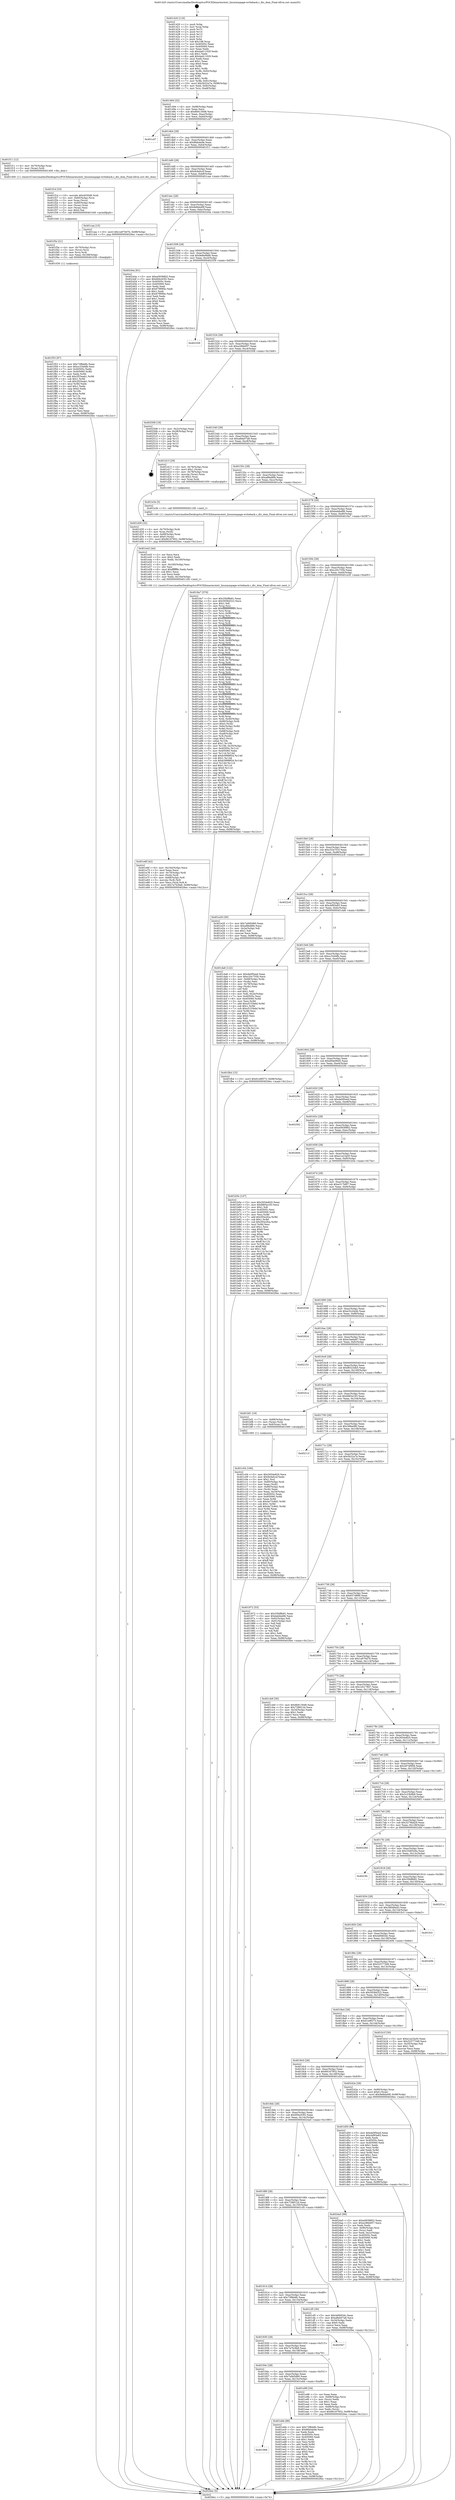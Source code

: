 digraph "0x401420" {
  label = "0x401420 (/mnt/c/Users/mathe/Desktop/tcc/POCII/binaries/extr_linuxmmpage-writeback.c_dtc_dom_Final-ollvm.out::main(0))"
  labelloc = "t"
  node[shape=record]

  Entry [label="",width=0.3,height=0.3,shape=circle,fillcolor=black,style=filled]
  "0x401494" [label="{
     0x401494 [32]\l
     | [instrs]\l
     &nbsp;&nbsp;0x401494 \<+6\>: mov -0x98(%rbp),%eax\l
     &nbsp;&nbsp;0x40149a \<+2\>: mov %eax,%ecx\l
     &nbsp;&nbsp;0x40149c \<+6\>: sub $0x8b6130d6,%ecx\l
     &nbsp;&nbsp;0x4014a2 \<+6\>: mov %eax,-0xac(%rbp)\l
     &nbsp;&nbsp;0x4014a8 \<+6\>: mov %ecx,-0xb0(%rbp)\l
     &nbsp;&nbsp;0x4014ae \<+6\>: je 0000000000401cd7 \<main+0x8b7\>\l
  }"]
  "0x401cd7" [label="{
     0x401cd7\l
  }", style=dashed]
  "0x4014b4" [label="{
     0x4014b4 [28]\l
     | [instrs]\l
     &nbsp;&nbsp;0x4014b4 \<+5\>: jmp 00000000004014b9 \<main+0x99\>\l
     &nbsp;&nbsp;0x4014b9 \<+6\>: mov -0xac(%rbp),%eax\l
     &nbsp;&nbsp;0x4014bf \<+5\>: sub $0x8fab4ede,%eax\l
     &nbsp;&nbsp;0x4014c4 \<+6\>: mov %eax,-0xb4(%rbp)\l
     &nbsp;&nbsp;0x4014ca \<+6\>: je 0000000000401f11 \<main+0xaf1\>\l
  }"]
  Exit [label="",width=0.3,height=0.3,shape=circle,fillcolor=black,style=filled,peripheries=2]
  "0x401f11" [label="{
     0x401f11 [12]\l
     | [instrs]\l
     &nbsp;&nbsp;0x401f11 \<+4\>: mov -0x70(%rbp),%rax\l
     &nbsp;&nbsp;0x401f15 \<+3\>: mov (%rax),%rdi\l
     &nbsp;&nbsp;0x401f18 \<+5\>: call 0000000000401400 \<dtc_dom\>\l
     | [calls]\l
     &nbsp;&nbsp;0x401400 \{1\} (/mnt/c/Users/mathe/Desktop/tcc/POCII/binaries/extr_linuxmmpage-writeback.c_dtc_dom_Final-ollvm.out::dtc_dom)\l
  }"]
  "0x4014d0" [label="{
     0x4014d0 [28]\l
     | [instrs]\l
     &nbsp;&nbsp;0x4014d0 \<+5\>: jmp 00000000004014d5 \<main+0xb5\>\l
     &nbsp;&nbsp;0x4014d5 \<+6\>: mov -0xac(%rbp),%eax\l
     &nbsp;&nbsp;0x4014db \<+5\>: sub $0x9cfa0ccf,%eax\l
     &nbsp;&nbsp;0x4014e0 \<+6\>: mov %eax,-0xb8(%rbp)\l
     &nbsp;&nbsp;0x4014e6 \<+6\>: je 0000000000401caa \<main+0x88a\>\l
  }"]
  "0x401f53" [label="{
     0x401f53 [97]\l
     | [instrs]\l
     &nbsp;&nbsp;0x401f53 \<+5\>: mov $0x73f8ddfc,%eax\l
     &nbsp;&nbsp;0x401f58 \<+5\>: mov $0xcc33d4fb,%esi\l
     &nbsp;&nbsp;0x401f5d \<+7\>: mov 0x40505c,%edx\l
     &nbsp;&nbsp;0x401f64 \<+8\>: mov 0x405060,%r8d\l
     &nbsp;&nbsp;0x401f6c \<+3\>: mov %edx,%r9d\l
     &nbsp;&nbsp;0x401f6f \<+7\>: add $0x2f25eab1,%r9d\l
     &nbsp;&nbsp;0x401f76 \<+4\>: sub $0x1,%r9d\l
     &nbsp;&nbsp;0x401f7a \<+7\>: sub $0x2f25eab1,%r9d\l
     &nbsp;&nbsp;0x401f81 \<+4\>: imul %r9d,%edx\l
     &nbsp;&nbsp;0x401f85 \<+3\>: and $0x1,%edx\l
     &nbsp;&nbsp;0x401f88 \<+3\>: cmp $0x0,%edx\l
     &nbsp;&nbsp;0x401f8b \<+4\>: sete %r10b\l
     &nbsp;&nbsp;0x401f8f \<+4\>: cmp $0xa,%r8d\l
     &nbsp;&nbsp;0x401f93 \<+4\>: setl %r11b\l
     &nbsp;&nbsp;0x401f97 \<+3\>: mov %r10b,%bl\l
     &nbsp;&nbsp;0x401f9a \<+3\>: and %r11b,%bl\l
     &nbsp;&nbsp;0x401f9d \<+3\>: xor %r11b,%r10b\l
     &nbsp;&nbsp;0x401fa0 \<+3\>: or %r10b,%bl\l
     &nbsp;&nbsp;0x401fa3 \<+3\>: test $0x1,%bl\l
     &nbsp;&nbsp;0x401fa6 \<+3\>: cmovne %esi,%eax\l
     &nbsp;&nbsp;0x401fa9 \<+6\>: mov %eax,-0x98(%rbp)\l
     &nbsp;&nbsp;0x401faf \<+5\>: jmp 00000000004026ec \<main+0x12cc\>\l
  }"]
  "0x401caa" [label="{
     0x401caa [15]\l
     | [instrs]\l
     &nbsp;&nbsp;0x401caa \<+10\>: movl $0x1a970d7b,-0x98(%rbp)\l
     &nbsp;&nbsp;0x401cb4 \<+5\>: jmp 00000000004026ec \<main+0x12cc\>\l
  }"]
  "0x4014ec" [label="{
     0x4014ec [28]\l
     | [instrs]\l
     &nbsp;&nbsp;0x4014ec \<+5\>: jmp 00000000004014f1 \<main+0xd1\>\l
     &nbsp;&nbsp;0x4014f1 \<+6\>: mov -0xac(%rbp),%eax\l
     &nbsp;&nbsp;0x4014f7 \<+5\>: sub $0x9e8da49f,%eax\l
     &nbsp;&nbsp;0x4014fc \<+6\>: mov %eax,-0xbc(%rbp)\l
     &nbsp;&nbsp;0x401502 \<+6\>: je 000000000040244a \<main+0x102a\>\l
  }"]
  "0x401f3e" [label="{
     0x401f3e [21]\l
     | [instrs]\l
     &nbsp;&nbsp;0x401f3e \<+4\>: mov -0x70(%rbp),%rcx\l
     &nbsp;&nbsp;0x401f42 \<+3\>: mov (%rcx),%rcx\l
     &nbsp;&nbsp;0x401f45 \<+3\>: mov %rcx,%rdi\l
     &nbsp;&nbsp;0x401f48 \<+6\>: mov %eax,-0x168(%rbp)\l
     &nbsp;&nbsp;0x401f4e \<+5\>: call 0000000000401030 \<free@plt\>\l
     | [calls]\l
     &nbsp;&nbsp;0x401030 \{1\} (unknown)\l
  }"]
  "0x40244a" [label="{
     0x40244a [91]\l
     | [instrs]\l
     &nbsp;&nbsp;0x40244a \<+5\>: mov $0xe0938802,%eax\l
     &nbsp;&nbsp;0x40244f \<+5\>: mov $0x694c63f2,%ecx\l
     &nbsp;&nbsp;0x402454 \<+7\>: mov 0x40505c,%edx\l
     &nbsp;&nbsp;0x40245b \<+7\>: mov 0x405060,%esi\l
     &nbsp;&nbsp;0x402462 \<+2\>: mov %edx,%edi\l
     &nbsp;&nbsp;0x402464 \<+6\>: add $0x67f99f4c,%edi\l
     &nbsp;&nbsp;0x40246a \<+3\>: sub $0x1,%edi\l
     &nbsp;&nbsp;0x40246d \<+6\>: sub $0x67f99f4c,%edi\l
     &nbsp;&nbsp;0x402473 \<+3\>: imul %edi,%edx\l
     &nbsp;&nbsp;0x402476 \<+3\>: and $0x1,%edx\l
     &nbsp;&nbsp;0x402479 \<+3\>: cmp $0x0,%edx\l
     &nbsp;&nbsp;0x40247c \<+4\>: sete %r8b\l
     &nbsp;&nbsp;0x402480 \<+3\>: cmp $0xa,%esi\l
     &nbsp;&nbsp;0x402483 \<+4\>: setl %r9b\l
     &nbsp;&nbsp;0x402487 \<+3\>: mov %r8b,%r10b\l
     &nbsp;&nbsp;0x40248a \<+3\>: and %r9b,%r10b\l
     &nbsp;&nbsp;0x40248d \<+3\>: xor %r9b,%r8b\l
     &nbsp;&nbsp;0x402490 \<+3\>: or %r8b,%r10b\l
     &nbsp;&nbsp;0x402493 \<+4\>: test $0x1,%r10b\l
     &nbsp;&nbsp;0x402497 \<+3\>: cmovne %ecx,%eax\l
     &nbsp;&nbsp;0x40249a \<+6\>: mov %eax,-0x98(%rbp)\l
     &nbsp;&nbsp;0x4024a0 \<+5\>: jmp 00000000004026ec \<main+0x12cc\>\l
  }"]
  "0x401508" [label="{
     0x401508 [28]\l
     | [instrs]\l
     &nbsp;&nbsp;0x401508 \<+5\>: jmp 000000000040150d \<main+0xed\>\l
     &nbsp;&nbsp;0x40150d \<+6\>: mov -0xac(%rbp),%eax\l
     &nbsp;&nbsp;0x401513 \<+5\>: sub $0x9e8e9b66,%eax\l
     &nbsp;&nbsp;0x401518 \<+6\>: mov %eax,-0xc0(%rbp)\l
     &nbsp;&nbsp;0x40151e \<+6\>: je 0000000000402359 \<main+0xf39\>\l
  }"]
  "0x401f1d" [label="{
     0x401f1d [33]\l
     | [instrs]\l
     &nbsp;&nbsp;0x401f1d \<+10\>: movabs $0x4030d6,%rdi\l
     &nbsp;&nbsp;0x401f27 \<+4\>: mov -0x60(%rbp),%rcx\l
     &nbsp;&nbsp;0x401f2b \<+3\>: mov %rax,(%rcx)\l
     &nbsp;&nbsp;0x401f2e \<+4\>: mov -0x60(%rbp),%rax\l
     &nbsp;&nbsp;0x401f32 \<+3\>: mov (%rax),%rax\l
     &nbsp;&nbsp;0x401f35 \<+2\>: mov (%rax),%esi\l
     &nbsp;&nbsp;0x401f37 \<+2\>: mov $0x0,%al\l
     &nbsp;&nbsp;0x401f39 \<+5\>: call 0000000000401040 \<printf@plt\>\l
     | [calls]\l
     &nbsp;&nbsp;0x401040 \{1\} (unknown)\l
  }"]
  "0x402359" [label="{
     0x402359\l
  }", style=dashed]
  "0x401524" [label="{
     0x401524 [28]\l
     | [instrs]\l
     &nbsp;&nbsp;0x401524 \<+5\>: jmp 0000000000401529 \<main+0x109\>\l
     &nbsp;&nbsp;0x401529 \<+6\>: mov -0xac(%rbp),%eax\l
     &nbsp;&nbsp;0x40152f \<+5\>: sub $0xa28bb957,%eax\l
     &nbsp;&nbsp;0x401534 \<+6\>: mov %eax,-0xc4(%rbp)\l
     &nbsp;&nbsp;0x40153a \<+6\>: je 0000000000402508 \<main+0x10e8\>\l
  }"]
  "0x401968" [label="{
     0x401968\l
  }", style=dashed]
  "0x402508" [label="{
     0x402508 [18]\l
     | [instrs]\l
     &nbsp;&nbsp;0x402508 \<+3\>: mov -0x2c(%rbp),%eax\l
     &nbsp;&nbsp;0x40250b \<+4\>: lea -0x28(%rbp),%rsp\l
     &nbsp;&nbsp;0x40250f \<+1\>: pop %rbx\l
     &nbsp;&nbsp;0x402510 \<+2\>: pop %r12\l
     &nbsp;&nbsp;0x402512 \<+2\>: pop %r13\l
     &nbsp;&nbsp;0x402514 \<+2\>: pop %r14\l
     &nbsp;&nbsp;0x402516 \<+2\>: pop %r15\l
     &nbsp;&nbsp;0x402518 \<+1\>: pop %rbp\l
     &nbsp;&nbsp;0x402519 \<+1\>: ret\l
  }"]
  "0x401540" [label="{
     0x401540 [28]\l
     | [instrs]\l
     &nbsp;&nbsp;0x401540 \<+5\>: jmp 0000000000401545 \<main+0x125\>\l
     &nbsp;&nbsp;0x401545 \<+6\>: mov -0xac(%rbp),%eax\l
     &nbsp;&nbsp;0x40154b \<+5\>: sub $0xa8eb07a8,%eax\l
     &nbsp;&nbsp;0x401550 \<+6\>: mov %eax,-0xc8(%rbp)\l
     &nbsp;&nbsp;0x401556 \<+6\>: je 0000000000401d13 \<main+0x8f3\>\l
  }"]
  "0x401ebb" [label="{
     0x401ebb [86]\l
     | [instrs]\l
     &nbsp;&nbsp;0x401ebb \<+5\>: mov $0x73f8ddfc,%eax\l
     &nbsp;&nbsp;0x401ec0 \<+5\>: mov $0x8fab4ede,%ecx\l
     &nbsp;&nbsp;0x401ec5 \<+2\>: xor %edx,%edx\l
     &nbsp;&nbsp;0x401ec7 \<+7\>: mov 0x40505c,%esi\l
     &nbsp;&nbsp;0x401ece \<+7\>: mov 0x405060,%edi\l
     &nbsp;&nbsp;0x401ed5 \<+3\>: sub $0x1,%edx\l
     &nbsp;&nbsp;0x401ed8 \<+3\>: mov %esi,%r8d\l
     &nbsp;&nbsp;0x401edb \<+3\>: add %edx,%r8d\l
     &nbsp;&nbsp;0x401ede \<+4\>: imul %r8d,%esi\l
     &nbsp;&nbsp;0x401ee2 \<+3\>: and $0x1,%esi\l
     &nbsp;&nbsp;0x401ee5 \<+3\>: cmp $0x0,%esi\l
     &nbsp;&nbsp;0x401ee8 \<+4\>: sete %r9b\l
     &nbsp;&nbsp;0x401eec \<+3\>: cmp $0xa,%edi\l
     &nbsp;&nbsp;0x401eef \<+4\>: setl %r10b\l
     &nbsp;&nbsp;0x401ef3 \<+3\>: mov %r9b,%r11b\l
     &nbsp;&nbsp;0x401ef6 \<+3\>: and %r10b,%r11b\l
     &nbsp;&nbsp;0x401ef9 \<+3\>: xor %r10b,%r9b\l
     &nbsp;&nbsp;0x401efc \<+3\>: or %r9b,%r11b\l
     &nbsp;&nbsp;0x401eff \<+4\>: test $0x1,%r11b\l
     &nbsp;&nbsp;0x401f03 \<+3\>: cmovne %ecx,%eax\l
     &nbsp;&nbsp;0x401f06 \<+6\>: mov %eax,-0x98(%rbp)\l
     &nbsp;&nbsp;0x401f0c \<+5\>: jmp 00000000004026ec \<main+0x12cc\>\l
  }"]
  "0x401d13" [label="{
     0x401d13 [29]\l
     | [instrs]\l
     &nbsp;&nbsp;0x401d13 \<+4\>: mov -0x78(%rbp),%rax\l
     &nbsp;&nbsp;0x401d17 \<+6\>: movl $0x1,(%rax)\l
     &nbsp;&nbsp;0x401d1d \<+4\>: mov -0x78(%rbp),%rax\l
     &nbsp;&nbsp;0x401d21 \<+3\>: movslq (%rax),%rax\l
     &nbsp;&nbsp;0x401d24 \<+4\>: shl $0x2,%rax\l
     &nbsp;&nbsp;0x401d28 \<+3\>: mov %rax,%rdi\l
     &nbsp;&nbsp;0x401d2b \<+5\>: call 0000000000401050 \<malloc@plt\>\l
     | [calls]\l
     &nbsp;&nbsp;0x401050 \{1\} (unknown)\l
  }"]
  "0x40155c" [label="{
     0x40155c [28]\l
     | [instrs]\l
     &nbsp;&nbsp;0x40155c \<+5\>: jmp 0000000000401561 \<main+0x141\>\l
     &nbsp;&nbsp;0x401561 \<+6\>: mov -0xac(%rbp),%eax\l
     &nbsp;&nbsp;0x401567 \<+5\>: sub $0xa8fed6fe,%eax\l
     &nbsp;&nbsp;0x40156c \<+6\>: mov %eax,-0xcc(%rbp)\l
     &nbsp;&nbsp;0x401572 \<+6\>: je 0000000000401e3e \<main+0xa1e\>\l
  }"]
  "0x40194c" [label="{
     0x40194c [28]\l
     | [instrs]\l
     &nbsp;&nbsp;0x40194c \<+5\>: jmp 0000000000401951 \<main+0x531\>\l
     &nbsp;&nbsp;0x401951 \<+6\>: mov -0xac(%rbp),%eax\l
     &nbsp;&nbsp;0x401957 \<+5\>: sub $0x7a9d5d60,%eax\l
     &nbsp;&nbsp;0x40195c \<+6\>: mov %eax,-0x15c(%rbp)\l
     &nbsp;&nbsp;0x401962 \<+6\>: je 0000000000401ebb \<main+0xa9b\>\l
  }"]
  "0x401e3e" [label="{
     0x401e3e [5]\l
     | [instrs]\l
     &nbsp;&nbsp;0x401e3e \<+5\>: call 0000000000401160 \<next_i\>\l
     | [calls]\l
     &nbsp;&nbsp;0x401160 \{1\} (/mnt/c/Users/mathe/Desktop/tcc/POCII/binaries/extr_linuxmmpage-writeback.c_dtc_dom_Final-ollvm.out::next_i)\l
  }"]
  "0x401578" [label="{
     0x401578 [28]\l
     | [instrs]\l
     &nbsp;&nbsp;0x401578 \<+5\>: jmp 000000000040157d \<main+0x15d\>\l
     &nbsp;&nbsp;0x40157d \<+6\>: mov -0xac(%rbp),%eax\l
     &nbsp;&nbsp;0x401583 \<+5\>: sub $0xbebfa486,%eax\l
     &nbsp;&nbsp;0x401588 \<+6\>: mov %eax,-0xd0(%rbp)\l
     &nbsp;&nbsp;0x40158e \<+6\>: je 00000000004019a7 \<main+0x587\>\l
  }"]
  "0x401e99" [label="{
     0x401e99 [34]\l
     | [instrs]\l
     &nbsp;&nbsp;0x401e99 \<+2\>: xor %eax,%eax\l
     &nbsp;&nbsp;0x401e9b \<+4\>: mov -0x68(%rbp),%rcx\l
     &nbsp;&nbsp;0x401e9f \<+2\>: mov (%rcx),%edx\l
     &nbsp;&nbsp;0x401ea1 \<+3\>: sub $0x1,%eax\l
     &nbsp;&nbsp;0x401ea4 \<+2\>: sub %eax,%edx\l
     &nbsp;&nbsp;0x401ea6 \<+4\>: mov -0x68(%rbp),%rcx\l
     &nbsp;&nbsp;0x401eaa \<+2\>: mov %edx,(%rcx)\l
     &nbsp;&nbsp;0x401eac \<+10\>: movl $0x66167952,-0x98(%rbp)\l
     &nbsp;&nbsp;0x401eb6 \<+5\>: jmp 00000000004026ec \<main+0x12cc\>\l
  }"]
  "0x4019a7" [label="{
     0x4019a7 [376]\l
     | [instrs]\l
     &nbsp;&nbsp;0x4019a7 \<+5\>: mov $0x35bf8b81,%eax\l
     &nbsp;&nbsp;0x4019ac \<+5\>: mov $0x5936d322,%ecx\l
     &nbsp;&nbsp;0x4019b1 \<+2\>: mov $0x1,%dl\l
     &nbsp;&nbsp;0x4019b3 \<+3\>: mov %rsp,%rsi\l
     &nbsp;&nbsp;0x4019b6 \<+4\>: add $0xfffffffffffffff0,%rsi\l
     &nbsp;&nbsp;0x4019ba \<+3\>: mov %rsi,%rsp\l
     &nbsp;&nbsp;0x4019bd \<+7\>: mov %rsi,-0x90(%rbp)\l
     &nbsp;&nbsp;0x4019c4 \<+3\>: mov %rsp,%rsi\l
     &nbsp;&nbsp;0x4019c7 \<+4\>: add $0xfffffffffffffff0,%rsi\l
     &nbsp;&nbsp;0x4019cb \<+3\>: mov %rsi,%rsp\l
     &nbsp;&nbsp;0x4019ce \<+3\>: mov %rsp,%rdi\l
     &nbsp;&nbsp;0x4019d1 \<+4\>: add $0xfffffffffffffff0,%rdi\l
     &nbsp;&nbsp;0x4019d5 \<+3\>: mov %rdi,%rsp\l
     &nbsp;&nbsp;0x4019d8 \<+7\>: mov %rdi,-0x88(%rbp)\l
     &nbsp;&nbsp;0x4019df \<+3\>: mov %rsp,%rdi\l
     &nbsp;&nbsp;0x4019e2 \<+4\>: add $0xfffffffffffffff0,%rdi\l
     &nbsp;&nbsp;0x4019e6 \<+3\>: mov %rdi,%rsp\l
     &nbsp;&nbsp;0x4019e9 \<+4\>: mov %rdi,-0x80(%rbp)\l
     &nbsp;&nbsp;0x4019ed \<+3\>: mov %rsp,%rdi\l
     &nbsp;&nbsp;0x4019f0 \<+4\>: add $0xfffffffffffffff0,%rdi\l
     &nbsp;&nbsp;0x4019f4 \<+3\>: mov %rdi,%rsp\l
     &nbsp;&nbsp;0x4019f7 \<+4\>: mov %rdi,-0x78(%rbp)\l
     &nbsp;&nbsp;0x4019fb \<+3\>: mov %rsp,%rdi\l
     &nbsp;&nbsp;0x4019fe \<+4\>: add $0xfffffffffffffff0,%rdi\l
     &nbsp;&nbsp;0x401a02 \<+3\>: mov %rdi,%rsp\l
     &nbsp;&nbsp;0x401a05 \<+4\>: mov %rdi,-0x70(%rbp)\l
     &nbsp;&nbsp;0x401a09 \<+3\>: mov %rsp,%rdi\l
     &nbsp;&nbsp;0x401a0c \<+4\>: add $0xfffffffffffffff0,%rdi\l
     &nbsp;&nbsp;0x401a10 \<+3\>: mov %rdi,%rsp\l
     &nbsp;&nbsp;0x401a13 \<+4\>: mov %rdi,-0x68(%rbp)\l
     &nbsp;&nbsp;0x401a17 \<+3\>: mov %rsp,%rdi\l
     &nbsp;&nbsp;0x401a1a \<+4\>: add $0xfffffffffffffff0,%rdi\l
     &nbsp;&nbsp;0x401a1e \<+3\>: mov %rdi,%rsp\l
     &nbsp;&nbsp;0x401a21 \<+4\>: mov %rdi,-0x60(%rbp)\l
     &nbsp;&nbsp;0x401a25 \<+3\>: mov %rsp,%rdi\l
     &nbsp;&nbsp;0x401a28 \<+4\>: add $0xfffffffffffffff0,%rdi\l
     &nbsp;&nbsp;0x401a2c \<+3\>: mov %rdi,%rsp\l
     &nbsp;&nbsp;0x401a2f \<+4\>: mov %rdi,-0x58(%rbp)\l
     &nbsp;&nbsp;0x401a33 \<+3\>: mov %rsp,%rdi\l
     &nbsp;&nbsp;0x401a36 \<+4\>: add $0xfffffffffffffff0,%rdi\l
     &nbsp;&nbsp;0x401a3a \<+3\>: mov %rdi,%rsp\l
     &nbsp;&nbsp;0x401a3d \<+4\>: mov %rdi,-0x50(%rbp)\l
     &nbsp;&nbsp;0x401a41 \<+3\>: mov %rsp,%rdi\l
     &nbsp;&nbsp;0x401a44 \<+4\>: add $0xfffffffffffffff0,%rdi\l
     &nbsp;&nbsp;0x401a48 \<+3\>: mov %rdi,%rsp\l
     &nbsp;&nbsp;0x401a4b \<+4\>: mov %rdi,-0x48(%rbp)\l
     &nbsp;&nbsp;0x401a4f \<+3\>: mov %rsp,%rdi\l
     &nbsp;&nbsp;0x401a52 \<+4\>: add $0xfffffffffffffff0,%rdi\l
     &nbsp;&nbsp;0x401a56 \<+3\>: mov %rdi,%rsp\l
     &nbsp;&nbsp;0x401a59 \<+4\>: mov %rdi,-0x40(%rbp)\l
     &nbsp;&nbsp;0x401a5d \<+7\>: mov -0x90(%rbp),%rdi\l
     &nbsp;&nbsp;0x401a64 \<+6\>: movl $0x0,(%rdi)\l
     &nbsp;&nbsp;0x401a6a \<+7\>: mov -0x9c(%rbp),%r8d\l
     &nbsp;&nbsp;0x401a71 \<+3\>: mov %r8d,(%rsi)\l
     &nbsp;&nbsp;0x401a74 \<+7\>: mov -0x88(%rbp),%rdi\l
     &nbsp;&nbsp;0x401a7b \<+7\>: mov -0xa8(%rbp),%r9\l
     &nbsp;&nbsp;0x401a82 \<+3\>: mov %r9,(%rdi)\l
     &nbsp;&nbsp;0x401a85 \<+3\>: cmpl $0x2,(%rsi)\l
     &nbsp;&nbsp;0x401a88 \<+4\>: setne %r10b\l
     &nbsp;&nbsp;0x401a8c \<+4\>: and $0x1,%r10b\l
     &nbsp;&nbsp;0x401a90 \<+4\>: mov %r10b,-0x35(%rbp)\l
     &nbsp;&nbsp;0x401a94 \<+8\>: mov 0x40505c,%r11d\l
     &nbsp;&nbsp;0x401a9c \<+7\>: mov 0x405060,%ebx\l
     &nbsp;&nbsp;0x401aa3 \<+3\>: mov %r11d,%r14d\l
     &nbsp;&nbsp;0x401aa6 \<+7\>: add $0xb3998854,%r14d\l
     &nbsp;&nbsp;0x401aad \<+4\>: sub $0x1,%r14d\l
     &nbsp;&nbsp;0x401ab1 \<+7\>: sub $0xb3998854,%r14d\l
     &nbsp;&nbsp;0x401ab8 \<+4\>: imul %r14d,%r11d\l
     &nbsp;&nbsp;0x401abc \<+4\>: and $0x1,%r11d\l
     &nbsp;&nbsp;0x401ac0 \<+4\>: cmp $0x0,%r11d\l
     &nbsp;&nbsp;0x401ac4 \<+4\>: sete %r10b\l
     &nbsp;&nbsp;0x401ac8 \<+3\>: cmp $0xa,%ebx\l
     &nbsp;&nbsp;0x401acb \<+4\>: setl %r15b\l
     &nbsp;&nbsp;0x401acf \<+3\>: mov %r10b,%r12b\l
     &nbsp;&nbsp;0x401ad2 \<+4\>: xor $0xff,%r12b\l
     &nbsp;&nbsp;0x401ad6 \<+3\>: mov %r15b,%r13b\l
     &nbsp;&nbsp;0x401ad9 \<+4\>: xor $0xff,%r13b\l
     &nbsp;&nbsp;0x401add \<+3\>: xor $0x1,%dl\l
     &nbsp;&nbsp;0x401ae0 \<+3\>: mov %r12b,%sil\l
     &nbsp;&nbsp;0x401ae3 \<+4\>: and $0xff,%sil\l
     &nbsp;&nbsp;0x401ae7 \<+3\>: and %dl,%r10b\l
     &nbsp;&nbsp;0x401aea \<+3\>: mov %r13b,%dil\l
     &nbsp;&nbsp;0x401aed \<+4\>: and $0xff,%dil\l
     &nbsp;&nbsp;0x401af1 \<+3\>: and %dl,%r15b\l
     &nbsp;&nbsp;0x401af4 \<+3\>: or %r10b,%sil\l
     &nbsp;&nbsp;0x401af7 \<+3\>: or %r15b,%dil\l
     &nbsp;&nbsp;0x401afa \<+3\>: xor %dil,%sil\l
     &nbsp;&nbsp;0x401afd \<+3\>: or %r13b,%r12b\l
     &nbsp;&nbsp;0x401b00 \<+4\>: xor $0xff,%r12b\l
     &nbsp;&nbsp;0x401b04 \<+3\>: or $0x1,%dl\l
     &nbsp;&nbsp;0x401b07 \<+3\>: and %dl,%r12b\l
     &nbsp;&nbsp;0x401b0a \<+3\>: or %r12b,%sil\l
     &nbsp;&nbsp;0x401b0d \<+4\>: test $0x1,%sil\l
     &nbsp;&nbsp;0x401b11 \<+3\>: cmovne %ecx,%eax\l
     &nbsp;&nbsp;0x401b14 \<+6\>: mov %eax,-0x98(%rbp)\l
     &nbsp;&nbsp;0x401b1a \<+5\>: jmp 00000000004026ec \<main+0x12cc\>\l
  }"]
  "0x401594" [label="{
     0x401594 [28]\l
     | [instrs]\l
     &nbsp;&nbsp;0x401594 \<+5\>: jmp 0000000000401599 \<main+0x179\>\l
     &nbsp;&nbsp;0x401599 \<+6\>: mov -0xac(%rbp),%eax\l
     &nbsp;&nbsp;0x40159f \<+5\>: sub $0xc20c755b,%eax\l
     &nbsp;&nbsp;0x4015a4 \<+6\>: mov %eax,-0xd4(%rbp)\l
     &nbsp;&nbsp;0x4015aa \<+6\>: je 0000000000401e20 \<main+0xa00\>\l
  }"]
  "0x401930" [label="{
     0x401930 [28]\l
     | [instrs]\l
     &nbsp;&nbsp;0x401930 \<+5\>: jmp 0000000000401935 \<main+0x515\>\l
     &nbsp;&nbsp;0x401935 \<+6\>: mov -0xac(%rbp),%eax\l
     &nbsp;&nbsp;0x40193b \<+5\>: sub $0x7a7b3fa9,%eax\l
     &nbsp;&nbsp;0x401940 \<+6\>: mov %eax,-0x158(%rbp)\l
     &nbsp;&nbsp;0x401946 \<+6\>: je 0000000000401e99 \<main+0xa79\>\l
  }"]
  "0x401e20" [label="{
     0x401e20 [30]\l
     | [instrs]\l
     &nbsp;&nbsp;0x401e20 \<+5\>: mov $0x7a9d5d60,%eax\l
     &nbsp;&nbsp;0x401e25 \<+5\>: mov $0xa8fed6fe,%ecx\l
     &nbsp;&nbsp;0x401e2a \<+3\>: mov -0x2e(%rbp),%dl\l
     &nbsp;&nbsp;0x401e2d \<+3\>: test $0x1,%dl\l
     &nbsp;&nbsp;0x401e30 \<+3\>: cmovne %ecx,%eax\l
     &nbsp;&nbsp;0x401e33 \<+6\>: mov %eax,-0x98(%rbp)\l
     &nbsp;&nbsp;0x401e39 \<+5\>: jmp 00000000004026ec \<main+0x12cc\>\l
  }"]
  "0x4015b0" [label="{
     0x4015b0 [28]\l
     | [instrs]\l
     &nbsp;&nbsp;0x4015b0 \<+5\>: jmp 00000000004015b5 \<main+0x195\>\l
     &nbsp;&nbsp;0x4015b5 \<+6\>: mov -0xac(%rbp),%eax\l
     &nbsp;&nbsp;0x4015bb \<+5\>: sub $0xc52a7f10,%eax\l
     &nbsp;&nbsp;0x4015c0 \<+6\>: mov %eax,-0xd8(%rbp)\l
     &nbsp;&nbsp;0x4015c6 \<+6\>: je 00000000004022c6 \<main+0xea6\>\l
  }"]
  "0x4025b7" [label="{
     0x4025b7\l
  }", style=dashed]
  "0x4022c6" [label="{
     0x4022c6\l
  }", style=dashed]
  "0x4015cc" [label="{
     0x4015cc [28]\l
     | [instrs]\l
     &nbsp;&nbsp;0x4015cc \<+5\>: jmp 00000000004015d1 \<main+0x1b1\>\l
     &nbsp;&nbsp;0x4015d1 \<+6\>: mov -0xac(%rbp),%eax\l
     &nbsp;&nbsp;0x4015d7 \<+5\>: sub $0xcbf93e83,%eax\l
     &nbsp;&nbsp;0x4015dc \<+6\>: mov %eax,-0xdc(%rbp)\l
     &nbsp;&nbsp;0x4015e2 \<+6\>: je 0000000000401da6 \<main+0x986\>\l
  }"]
  "0x401e6f" [label="{
     0x401e6f [42]\l
     | [instrs]\l
     &nbsp;&nbsp;0x401e6f \<+6\>: mov -0x164(%rbp),%ecx\l
     &nbsp;&nbsp;0x401e75 \<+3\>: imul %eax,%ecx\l
     &nbsp;&nbsp;0x401e78 \<+4\>: mov -0x70(%rbp),%rdi\l
     &nbsp;&nbsp;0x401e7c \<+3\>: mov (%rdi),%rdi\l
     &nbsp;&nbsp;0x401e7f \<+4\>: mov -0x68(%rbp),%r8\l
     &nbsp;&nbsp;0x401e83 \<+3\>: movslq (%r8),%r8\l
     &nbsp;&nbsp;0x401e86 \<+4\>: mov %ecx,(%rdi,%r8,4)\l
     &nbsp;&nbsp;0x401e8a \<+10\>: movl $0x7a7b3fa9,-0x98(%rbp)\l
     &nbsp;&nbsp;0x401e94 \<+5\>: jmp 00000000004026ec \<main+0x12cc\>\l
  }"]
  "0x401da6" [label="{
     0x401da6 [122]\l
     | [instrs]\l
     &nbsp;&nbsp;0x401da6 \<+5\>: mov $0xde0f5eed,%eax\l
     &nbsp;&nbsp;0x401dab \<+5\>: mov $0xc20c755b,%ecx\l
     &nbsp;&nbsp;0x401db0 \<+4\>: mov -0x68(%rbp),%rdx\l
     &nbsp;&nbsp;0x401db4 \<+2\>: mov (%rdx),%esi\l
     &nbsp;&nbsp;0x401db6 \<+4\>: mov -0x78(%rbp),%rdx\l
     &nbsp;&nbsp;0x401dba \<+2\>: cmp (%rdx),%esi\l
     &nbsp;&nbsp;0x401dbc \<+4\>: setl %dil\l
     &nbsp;&nbsp;0x401dc0 \<+4\>: and $0x1,%dil\l
     &nbsp;&nbsp;0x401dc4 \<+4\>: mov %dil,-0x2e(%rbp)\l
     &nbsp;&nbsp;0x401dc8 \<+7\>: mov 0x40505c,%esi\l
     &nbsp;&nbsp;0x401dcf \<+8\>: mov 0x405060,%r8d\l
     &nbsp;&nbsp;0x401dd7 \<+3\>: mov %esi,%r9d\l
     &nbsp;&nbsp;0x401dda \<+7\>: add $0xcf153b6d,%r9d\l
     &nbsp;&nbsp;0x401de1 \<+4\>: sub $0x1,%r9d\l
     &nbsp;&nbsp;0x401de5 \<+7\>: sub $0xcf153b6d,%r9d\l
     &nbsp;&nbsp;0x401dec \<+4\>: imul %r9d,%esi\l
     &nbsp;&nbsp;0x401df0 \<+3\>: and $0x1,%esi\l
     &nbsp;&nbsp;0x401df3 \<+3\>: cmp $0x0,%esi\l
     &nbsp;&nbsp;0x401df6 \<+4\>: sete %dil\l
     &nbsp;&nbsp;0x401dfa \<+4\>: cmp $0xa,%r8d\l
     &nbsp;&nbsp;0x401dfe \<+4\>: setl %r10b\l
     &nbsp;&nbsp;0x401e02 \<+3\>: mov %dil,%r11b\l
     &nbsp;&nbsp;0x401e05 \<+3\>: and %r10b,%r11b\l
     &nbsp;&nbsp;0x401e08 \<+3\>: xor %r10b,%dil\l
     &nbsp;&nbsp;0x401e0b \<+3\>: or %dil,%r11b\l
     &nbsp;&nbsp;0x401e0e \<+4\>: test $0x1,%r11b\l
     &nbsp;&nbsp;0x401e12 \<+3\>: cmovne %ecx,%eax\l
     &nbsp;&nbsp;0x401e15 \<+6\>: mov %eax,-0x98(%rbp)\l
     &nbsp;&nbsp;0x401e1b \<+5\>: jmp 00000000004026ec \<main+0x12cc\>\l
  }"]
  "0x4015e8" [label="{
     0x4015e8 [28]\l
     | [instrs]\l
     &nbsp;&nbsp;0x4015e8 \<+5\>: jmp 00000000004015ed \<main+0x1cd\>\l
     &nbsp;&nbsp;0x4015ed \<+6\>: mov -0xac(%rbp),%eax\l
     &nbsp;&nbsp;0x4015f3 \<+5\>: sub $0xcc33d4fb,%eax\l
     &nbsp;&nbsp;0x4015f8 \<+6\>: mov %eax,-0xe0(%rbp)\l
     &nbsp;&nbsp;0x4015fe \<+6\>: je 0000000000401fb4 \<main+0xb94\>\l
  }"]
  "0x401e43" [label="{
     0x401e43 [44]\l
     | [instrs]\l
     &nbsp;&nbsp;0x401e43 \<+2\>: xor %ecx,%ecx\l
     &nbsp;&nbsp;0x401e45 \<+5\>: mov $0x2,%edx\l
     &nbsp;&nbsp;0x401e4a \<+6\>: mov %edx,-0x160(%rbp)\l
     &nbsp;&nbsp;0x401e50 \<+1\>: cltd\l
     &nbsp;&nbsp;0x401e51 \<+6\>: mov -0x160(%rbp),%esi\l
     &nbsp;&nbsp;0x401e57 \<+2\>: idiv %esi\l
     &nbsp;&nbsp;0x401e59 \<+6\>: imul $0xfffffffe,%edx,%edx\l
     &nbsp;&nbsp;0x401e5f \<+3\>: sub $0x1,%ecx\l
     &nbsp;&nbsp;0x401e62 \<+2\>: sub %ecx,%edx\l
     &nbsp;&nbsp;0x401e64 \<+6\>: mov %edx,-0x164(%rbp)\l
     &nbsp;&nbsp;0x401e6a \<+5\>: call 0000000000401160 \<next_i\>\l
     | [calls]\l
     &nbsp;&nbsp;0x401160 \{1\} (/mnt/c/Users/mathe/Desktop/tcc/POCII/binaries/extr_linuxmmpage-writeback.c_dtc_dom_Final-ollvm.out::next_i)\l
  }"]
  "0x401fb4" [label="{
     0x401fb4 [15]\l
     | [instrs]\l
     &nbsp;&nbsp;0x401fb4 \<+10\>: movl $0x61e9f373,-0x98(%rbp)\l
     &nbsp;&nbsp;0x401fbe \<+5\>: jmp 00000000004026ec \<main+0x12cc\>\l
  }"]
  "0x401604" [label="{
     0x401604 [28]\l
     | [instrs]\l
     &nbsp;&nbsp;0x401604 \<+5\>: jmp 0000000000401609 \<main+0x1e9\>\l
     &nbsp;&nbsp;0x401609 \<+6\>: mov -0xac(%rbp),%eax\l
     &nbsp;&nbsp;0x40160f \<+5\>: sub $0xd94e06d5,%eax\l
     &nbsp;&nbsp;0x401614 \<+6\>: mov %eax,-0xe4(%rbp)\l
     &nbsp;&nbsp;0x40161a \<+6\>: je 000000000040229c \<main+0xe7c\>\l
  }"]
  "0x401d30" [label="{
     0x401d30 [32]\l
     | [instrs]\l
     &nbsp;&nbsp;0x401d30 \<+4\>: mov -0x70(%rbp),%rdi\l
     &nbsp;&nbsp;0x401d34 \<+3\>: mov %rax,(%rdi)\l
     &nbsp;&nbsp;0x401d37 \<+4\>: mov -0x68(%rbp),%rax\l
     &nbsp;&nbsp;0x401d3b \<+6\>: movl $0x0,(%rax)\l
     &nbsp;&nbsp;0x401d41 \<+10\>: movl $0x66167952,-0x98(%rbp)\l
     &nbsp;&nbsp;0x401d4b \<+5\>: jmp 00000000004026ec \<main+0x12cc\>\l
  }"]
  "0x40229c" [label="{
     0x40229c\l
  }", style=dashed]
  "0x401620" [label="{
     0x401620 [28]\l
     | [instrs]\l
     &nbsp;&nbsp;0x401620 \<+5\>: jmp 0000000000401625 \<main+0x205\>\l
     &nbsp;&nbsp;0x401625 \<+6\>: mov -0xac(%rbp),%eax\l
     &nbsp;&nbsp;0x40162b \<+5\>: sub $0xde0f5eed,%eax\l
     &nbsp;&nbsp;0x401630 \<+6\>: mov %eax,-0xe8(%rbp)\l
     &nbsp;&nbsp;0x401636 \<+6\>: je 0000000000402592 \<main+0x1172\>\l
  }"]
  "0x401914" [label="{
     0x401914 [28]\l
     | [instrs]\l
     &nbsp;&nbsp;0x401914 \<+5\>: jmp 0000000000401919 \<main+0x4f9\>\l
     &nbsp;&nbsp;0x401919 \<+6\>: mov -0xac(%rbp),%eax\l
     &nbsp;&nbsp;0x40191f \<+5\>: sub $0x73f8ddfc,%eax\l
     &nbsp;&nbsp;0x401924 \<+6\>: mov %eax,-0x154(%rbp)\l
     &nbsp;&nbsp;0x40192a \<+6\>: je 00000000004025b7 \<main+0x1197\>\l
  }"]
  "0x402592" [label="{
     0x402592\l
  }", style=dashed]
  "0x40163c" [label="{
     0x40163c [28]\l
     | [instrs]\l
     &nbsp;&nbsp;0x40163c \<+5\>: jmp 0000000000401641 \<main+0x221\>\l
     &nbsp;&nbsp;0x401641 \<+6\>: mov -0xac(%rbp),%eax\l
     &nbsp;&nbsp;0x401647 \<+5\>: sub $0xe0938802,%eax\l
     &nbsp;&nbsp;0x40164c \<+6\>: mov %eax,-0xec(%rbp)\l
     &nbsp;&nbsp;0x401652 \<+6\>: je 00000000004026d4 \<main+0x12b4\>\l
  }"]
  "0x401cf5" [label="{
     0x401cf5 [30]\l
     | [instrs]\l
     &nbsp;&nbsp;0x401cf5 \<+5\>: mov $0x4df483dc,%eax\l
     &nbsp;&nbsp;0x401cfa \<+5\>: mov $0xa8eb07a8,%ecx\l
     &nbsp;&nbsp;0x401cff \<+3\>: mov -0x34(%rbp),%edx\l
     &nbsp;&nbsp;0x401d02 \<+3\>: cmp $0x0,%edx\l
     &nbsp;&nbsp;0x401d05 \<+3\>: cmove %ecx,%eax\l
     &nbsp;&nbsp;0x401d08 \<+6\>: mov %eax,-0x98(%rbp)\l
     &nbsp;&nbsp;0x401d0e \<+5\>: jmp 00000000004026ec \<main+0x12cc\>\l
  }"]
  "0x4026d4" [label="{
     0x4026d4\l
  }", style=dashed]
  "0x401658" [label="{
     0x401658 [28]\l
     | [instrs]\l
     &nbsp;&nbsp;0x401658 \<+5\>: jmp 000000000040165d \<main+0x23d\>\l
     &nbsp;&nbsp;0x40165d \<+6\>: mov -0xac(%rbp),%eax\l
     &nbsp;&nbsp;0x401663 \<+5\>: sub $0xe1a23a50,%eax\l
     &nbsp;&nbsp;0x401668 \<+6\>: mov %eax,-0xf0(%rbp)\l
     &nbsp;&nbsp;0x40166e \<+6\>: je 0000000000401b5e \<main+0x73e\>\l
  }"]
  "0x4018f8" [label="{
     0x4018f8 [28]\l
     | [instrs]\l
     &nbsp;&nbsp;0x4018f8 \<+5\>: jmp 00000000004018fd \<main+0x4dd\>\l
     &nbsp;&nbsp;0x4018fd \<+6\>: mov -0xac(%rbp),%eax\l
     &nbsp;&nbsp;0x401903 \<+5\>: sub $0x72f6f12d,%eax\l
     &nbsp;&nbsp;0x401908 \<+6\>: mov %eax,-0x150(%rbp)\l
     &nbsp;&nbsp;0x40190e \<+6\>: je 0000000000401cf5 \<main+0x8d5\>\l
  }"]
  "0x401b5e" [label="{
     0x401b5e [147]\l
     | [instrs]\l
     &nbsp;&nbsp;0x401b5e \<+5\>: mov $0x2654e820,%eax\l
     &nbsp;&nbsp;0x401b63 \<+5\>: mov $0xfd65a193,%ecx\l
     &nbsp;&nbsp;0x401b68 \<+2\>: mov $0x1,%dl\l
     &nbsp;&nbsp;0x401b6a \<+7\>: mov 0x40505c,%esi\l
     &nbsp;&nbsp;0x401b71 \<+7\>: mov 0x405060,%edi\l
     &nbsp;&nbsp;0x401b78 \<+3\>: mov %esi,%r8d\l
     &nbsp;&nbsp;0x401b7b \<+7\>: add $0x5f3e2fca,%r8d\l
     &nbsp;&nbsp;0x401b82 \<+4\>: sub $0x1,%r8d\l
     &nbsp;&nbsp;0x401b86 \<+7\>: sub $0x5f3e2fca,%r8d\l
     &nbsp;&nbsp;0x401b8d \<+4\>: imul %r8d,%esi\l
     &nbsp;&nbsp;0x401b91 \<+3\>: and $0x1,%esi\l
     &nbsp;&nbsp;0x401b94 \<+3\>: cmp $0x0,%esi\l
     &nbsp;&nbsp;0x401b97 \<+4\>: sete %r9b\l
     &nbsp;&nbsp;0x401b9b \<+3\>: cmp $0xa,%edi\l
     &nbsp;&nbsp;0x401b9e \<+4\>: setl %r10b\l
     &nbsp;&nbsp;0x401ba2 \<+3\>: mov %r9b,%r11b\l
     &nbsp;&nbsp;0x401ba5 \<+4\>: xor $0xff,%r11b\l
     &nbsp;&nbsp;0x401ba9 \<+3\>: mov %r10b,%bl\l
     &nbsp;&nbsp;0x401bac \<+3\>: xor $0xff,%bl\l
     &nbsp;&nbsp;0x401baf \<+3\>: xor $0x1,%dl\l
     &nbsp;&nbsp;0x401bb2 \<+3\>: mov %r11b,%r14b\l
     &nbsp;&nbsp;0x401bb5 \<+4\>: and $0xff,%r14b\l
     &nbsp;&nbsp;0x401bb9 \<+3\>: and %dl,%r9b\l
     &nbsp;&nbsp;0x401bbc \<+3\>: mov %bl,%r15b\l
     &nbsp;&nbsp;0x401bbf \<+4\>: and $0xff,%r15b\l
     &nbsp;&nbsp;0x401bc3 \<+3\>: and %dl,%r10b\l
     &nbsp;&nbsp;0x401bc6 \<+3\>: or %r9b,%r14b\l
     &nbsp;&nbsp;0x401bc9 \<+3\>: or %r10b,%r15b\l
     &nbsp;&nbsp;0x401bcc \<+3\>: xor %r15b,%r14b\l
     &nbsp;&nbsp;0x401bcf \<+3\>: or %bl,%r11b\l
     &nbsp;&nbsp;0x401bd2 \<+4\>: xor $0xff,%r11b\l
     &nbsp;&nbsp;0x401bd6 \<+3\>: or $0x1,%dl\l
     &nbsp;&nbsp;0x401bd9 \<+3\>: and %dl,%r11b\l
     &nbsp;&nbsp;0x401bdc \<+3\>: or %r11b,%r14b\l
     &nbsp;&nbsp;0x401bdf \<+4\>: test $0x1,%r14b\l
     &nbsp;&nbsp;0x401be3 \<+3\>: cmovne %ecx,%eax\l
     &nbsp;&nbsp;0x401be6 \<+6\>: mov %eax,-0x98(%rbp)\l
     &nbsp;&nbsp;0x401bec \<+5\>: jmp 00000000004026ec \<main+0x12cc\>\l
  }"]
  "0x401674" [label="{
     0x401674 [28]\l
     | [instrs]\l
     &nbsp;&nbsp;0x401674 \<+5\>: jmp 0000000000401679 \<main+0x259\>\l
     &nbsp;&nbsp;0x401679 \<+6\>: mov -0xac(%rbp),%eax\l
     &nbsp;&nbsp;0x40167f \<+5\>: sub $0xe317bf07,%eax\l
     &nbsp;&nbsp;0x401684 \<+6\>: mov %eax,-0xf4(%rbp)\l
     &nbsp;&nbsp;0x40168a \<+6\>: je 0000000000402056 \<main+0xc36\>\l
  }"]
  "0x4024a5" [label="{
     0x4024a5 [99]\l
     | [instrs]\l
     &nbsp;&nbsp;0x4024a5 \<+5\>: mov $0xe0938802,%eax\l
     &nbsp;&nbsp;0x4024aa \<+5\>: mov $0xa28bb957,%ecx\l
     &nbsp;&nbsp;0x4024af \<+2\>: xor %edx,%edx\l
     &nbsp;&nbsp;0x4024b1 \<+7\>: mov -0x90(%rbp),%rsi\l
     &nbsp;&nbsp;0x4024b8 \<+2\>: mov (%rsi),%edi\l
     &nbsp;&nbsp;0x4024ba \<+3\>: mov %edi,-0x2c(%rbp)\l
     &nbsp;&nbsp;0x4024bd \<+7\>: mov 0x40505c,%edi\l
     &nbsp;&nbsp;0x4024c4 \<+8\>: mov 0x405060,%r8d\l
     &nbsp;&nbsp;0x4024cc \<+3\>: sub $0x1,%edx\l
     &nbsp;&nbsp;0x4024cf \<+3\>: mov %edi,%r9d\l
     &nbsp;&nbsp;0x4024d2 \<+3\>: add %edx,%r9d\l
     &nbsp;&nbsp;0x4024d5 \<+4\>: imul %r9d,%edi\l
     &nbsp;&nbsp;0x4024d9 \<+3\>: and $0x1,%edi\l
     &nbsp;&nbsp;0x4024dc \<+3\>: cmp $0x0,%edi\l
     &nbsp;&nbsp;0x4024df \<+4\>: sete %r10b\l
     &nbsp;&nbsp;0x4024e3 \<+4\>: cmp $0xa,%r8d\l
     &nbsp;&nbsp;0x4024e7 \<+4\>: setl %r11b\l
     &nbsp;&nbsp;0x4024eb \<+3\>: mov %r10b,%bl\l
     &nbsp;&nbsp;0x4024ee \<+3\>: and %r11b,%bl\l
     &nbsp;&nbsp;0x4024f1 \<+3\>: xor %r11b,%r10b\l
     &nbsp;&nbsp;0x4024f4 \<+3\>: or %r10b,%bl\l
     &nbsp;&nbsp;0x4024f7 \<+3\>: test $0x1,%bl\l
     &nbsp;&nbsp;0x4024fa \<+3\>: cmovne %ecx,%eax\l
     &nbsp;&nbsp;0x4024fd \<+6\>: mov %eax,-0x98(%rbp)\l
     &nbsp;&nbsp;0x402503 \<+5\>: jmp 00000000004026ec \<main+0x12cc\>\l
  }"]
  "0x402056" [label="{
     0x402056\l
  }", style=dashed]
  "0x401690" [label="{
     0x401690 [28]\l
     | [instrs]\l
     &nbsp;&nbsp;0x401690 \<+5\>: jmp 0000000000401695 \<main+0x275\>\l
     &nbsp;&nbsp;0x401695 \<+6\>: mov -0xac(%rbp),%eax\l
     &nbsp;&nbsp;0x40169b \<+5\>: sub $0xe32c0e4b,%eax\l
     &nbsp;&nbsp;0x4016a0 \<+6\>: mov %eax,-0xf8(%rbp)\l
     &nbsp;&nbsp;0x4016a6 \<+6\>: je 000000000040262d \<main+0x120d\>\l
  }"]
  "0x4018dc" [label="{
     0x4018dc [28]\l
     | [instrs]\l
     &nbsp;&nbsp;0x4018dc \<+5\>: jmp 00000000004018e1 \<main+0x4c1\>\l
     &nbsp;&nbsp;0x4018e1 \<+6\>: mov -0xac(%rbp),%eax\l
     &nbsp;&nbsp;0x4018e7 \<+5\>: sub $0x694c63f2,%eax\l
     &nbsp;&nbsp;0x4018ec \<+6\>: mov %eax,-0x14c(%rbp)\l
     &nbsp;&nbsp;0x4018f2 \<+6\>: je 00000000004024a5 \<main+0x1085\>\l
  }"]
  "0x40262d" [label="{
     0x40262d\l
  }", style=dashed]
  "0x4016ac" [label="{
     0x4016ac [28]\l
     | [instrs]\l
     &nbsp;&nbsp;0x4016ac \<+5\>: jmp 00000000004016b1 \<main+0x291\>\l
     &nbsp;&nbsp;0x4016b1 \<+6\>: mov -0xac(%rbp),%eax\l
     &nbsp;&nbsp;0x4016b7 \<+5\>: sub $0xe3aeba87,%eax\l
     &nbsp;&nbsp;0x4016bc \<+6\>: mov %eax,-0xfc(%rbp)\l
     &nbsp;&nbsp;0x4016c2 \<+6\>: je 0000000000402101 \<main+0xce1\>\l
  }"]
  "0x401d50" [label="{
     0x401d50 [86]\l
     | [instrs]\l
     &nbsp;&nbsp;0x401d50 \<+5\>: mov $0xde0f5eed,%eax\l
     &nbsp;&nbsp;0x401d55 \<+5\>: mov $0xcbf93e83,%ecx\l
     &nbsp;&nbsp;0x401d5a \<+2\>: xor %edx,%edx\l
     &nbsp;&nbsp;0x401d5c \<+7\>: mov 0x40505c,%esi\l
     &nbsp;&nbsp;0x401d63 \<+7\>: mov 0x405060,%edi\l
     &nbsp;&nbsp;0x401d6a \<+3\>: sub $0x1,%edx\l
     &nbsp;&nbsp;0x401d6d \<+3\>: mov %esi,%r8d\l
     &nbsp;&nbsp;0x401d70 \<+3\>: add %edx,%r8d\l
     &nbsp;&nbsp;0x401d73 \<+4\>: imul %r8d,%esi\l
     &nbsp;&nbsp;0x401d77 \<+3\>: and $0x1,%esi\l
     &nbsp;&nbsp;0x401d7a \<+3\>: cmp $0x0,%esi\l
     &nbsp;&nbsp;0x401d7d \<+4\>: sete %r9b\l
     &nbsp;&nbsp;0x401d81 \<+3\>: cmp $0xa,%edi\l
     &nbsp;&nbsp;0x401d84 \<+4\>: setl %r10b\l
     &nbsp;&nbsp;0x401d88 \<+3\>: mov %r9b,%r11b\l
     &nbsp;&nbsp;0x401d8b \<+3\>: and %r10b,%r11b\l
     &nbsp;&nbsp;0x401d8e \<+3\>: xor %r10b,%r9b\l
     &nbsp;&nbsp;0x401d91 \<+3\>: or %r9b,%r11b\l
     &nbsp;&nbsp;0x401d94 \<+4\>: test $0x1,%r11b\l
     &nbsp;&nbsp;0x401d98 \<+3\>: cmovne %ecx,%eax\l
     &nbsp;&nbsp;0x401d9b \<+6\>: mov %eax,-0x98(%rbp)\l
     &nbsp;&nbsp;0x401da1 \<+5\>: jmp 00000000004026ec \<main+0x12cc\>\l
  }"]
  "0x402101" [label="{
     0x402101\l
  }", style=dashed]
  "0x4016c8" [label="{
     0x4016c8 [28]\l
     | [instrs]\l
     &nbsp;&nbsp;0x4016c8 \<+5\>: jmp 00000000004016cd \<main+0x2ad\>\l
     &nbsp;&nbsp;0x4016cd \<+6\>: mov -0xac(%rbp),%eax\l
     &nbsp;&nbsp;0x4016d3 \<+5\>: sub $0xf8323eb5,%eax\l
     &nbsp;&nbsp;0x4016d8 \<+6\>: mov %eax,-0x100(%rbp)\l
     &nbsp;&nbsp;0x4016de \<+6\>: je 000000000040241a \<main+0xffa\>\l
  }"]
  "0x4018c0" [label="{
     0x4018c0 [28]\l
     | [instrs]\l
     &nbsp;&nbsp;0x4018c0 \<+5\>: jmp 00000000004018c5 \<main+0x4a5\>\l
     &nbsp;&nbsp;0x4018c5 \<+6\>: mov -0xac(%rbp),%eax\l
     &nbsp;&nbsp;0x4018cb \<+5\>: sub $0x66167952,%eax\l
     &nbsp;&nbsp;0x4018d0 \<+6\>: mov %eax,-0x148(%rbp)\l
     &nbsp;&nbsp;0x4018d6 \<+6\>: je 0000000000401d50 \<main+0x930\>\l
  }"]
  "0x40241a" [label="{
     0x40241a\l
  }", style=dashed]
  "0x4016e4" [label="{
     0x4016e4 [28]\l
     | [instrs]\l
     &nbsp;&nbsp;0x4016e4 \<+5\>: jmp 00000000004016e9 \<main+0x2c9\>\l
     &nbsp;&nbsp;0x4016e9 \<+6\>: mov -0xac(%rbp),%eax\l
     &nbsp;&nbsp;0x4016ef \<+5\>: sub $0xfd65a193,%eax\l
     &nbsp;&nbsp;0x4016f4 \<+6\>: mov %eax,-0x104(%rbp)\l
     &nbsp;&nbsp;0x4016fa \<+6\>: je 0000000000401bf1 \<main+0x7d1\>\l
  }"]
  "0x40242e" [label="{
     0x40242e [28]\l
     | [instrs]\l
     &nbsp;&nbsp;0x40242e \<+7\>: mov -0x90(%rbp),%rax\l
     &nbsp;&nbsp;0x402435 \<+6\>: movl $0x0,(%rax)\l
     &nbsp;&nbsp;0x40243b \<+10\>: movl $0x9e8da49f,-0x98(%rbp)\l
     &nbsp;&nbsp;0x402445 \<+5\>: jmp 00000000004026ec \<main+0x12cc\>\l
  }"]
  "0x401bf1" [label="{
     0x401bf1 [19]\l
     | [instrs]\l
     &nbsp;&nbsp;0x401bf1 \<+7\>: mov -0x88(%rbp),%rax\l
     &nbsp;&nbsp;0x401bf8 \<+3\>: mov (%rax),%rax\l
     &nbsp;&nbsp;0x401bfb \<+4\>: mov 0x8(%rax),%rdi\l
     &nbsp;&nbsp;0x401bff \<+5\>: call 0000000000401060 \<atoi@plt\>\l
     | [calls]\l
     &nbsp;&nbsp;0x401060 \{1\} (unknown)\l
  }"]
  "0x401700" [label="{
     0x401700 [28]\l
     | [instrs]\l
     &nbsp;&nbsp;0x401700 \<+5\>: jmp 0000000000401705 \<main+0x2e5\>\l
     &nbsp;&nbsp;0x401705 \<+6\>: mov -0xac(%rbp),%eax\l
     &nbsp;&nbsp;0x40170b \<+5\>: sub $0x396ed90,%eax\l
     &nbsp;&nbsp;0x401710 \<+6\>: mov %eax,-0x108(%rbp)\l
     &nbsp;&nbsp;0x401716 \<+6\>: je 000000000040211f \<main+0xcff\>\l
  }"]
  "0x401c04" [label="{
     0x401c04 [166]\l
     | [instrs]\l
     &nbsp;&nbsp;0x401c04 \<+5\>: mov $0x2654e820,%ecx\l
     &nbsp;&nbsp;0x401c09 \<+5\>: mov $0x9cfa0ccf,%edx\l
     &nbsp;&nbsp;0x401c0e \<+3\>: mov $0x1,%sil\l
     &nbsp;&nbsp;0x401c11 \<+4\>: mov -0x80(%rbp),%rdi\l
     &nbsp;&nbsp;0x401c15 \<+2\>: mov %eax,(%rdi)\l
     &nbsp;&nbsp;0x401c17 \<+4\>: mov -0x80(%rbp),%rdi\l
     &nbsp;&nbsp;0x401c1b \<+2\>: mov (%rdi),%eax\l
     &nbsp;&nbsp;0x401c1d \<+3\>: mov %eax,-0x34(%rbp)\l
     &nbsp;&nbsp;0x401c20 \<+7\>: mov 0x40505c,%eax\l
     &nbsp;&nbsp;0x401c27 \<+8\>: mov 0x405060,%r8d\l
     &nbsp;&nbsp;0x401c2f \<+3\>: mov %eax,%r9d\l
     &nbsp;&nbsp;0x401c32 \<+7\>: sub $0x4e72c8d1,%r9d\l
     &nbsp;&nbsp;0x401c39 \<+4\>: sub $0x1,%r9d\l
     &nbsp;&nbsp;0x401c3d \<+7\>: add $0x4e72c8d1,%r9d\l
     &nbsp;&nbsp;0x401c44 \<+4\>: imul %r9d,%eax\l
     &nbsp;&nbsp;0x401c48 \<+3\>: and $0x1,%eax\l
     &nbsp;&nbsp;0x401c4b \<+3\>: cmp $0x0,%eax\l
     &nbsp;&nbsp;0x401c4e \<+4\>: sete %r10b\l
     &nbsp;&nbsp;0x401c52 \<+4\>: cmp $0xa,%r8d\l
     &nbsp;&nbsp;0x401c56 \<+4\>: setl %r11b\l
     &nbsp;&nbsp;0x401c5a \<+3\>: mov %r10b,%bl\l
     &nbsp;&nbsp;0x401c5d \<+3\>: xor $0xff,%bl\l
     &nbsp;&nbsp;0x401c60 \<+3\>: mov %r11b,%r14b\l
     &nbsp;&nbsp;0x401c63 \<+4\>: xor $0xff,%r14b\l
     &nbsp;&nbsp;0x401c67 \<+4\>: xor $0x0,%sil\l
     &nbsp;&nbsp;0x401c6b \<+3\>: mov %bl,%r15b\l
     &nbsp;&nbsp;0x401c6e \<+4\>: and $0x0,%r15b\l
     &nbsp;&nbsp;0x401c72 \<+3\>: and %sil,%r10b\l
     &nbsp;&nbsp;0x401c75 \<+3\>: mov %r14b,%r12b\l
     &nbsp;&nbsp;0x401c78 \<+4\>: and $0x0,%r12b\l
     &nbsp;&nbsp;0x401c7c \<+3\>: and %sil,%r11b\l
     &nbsp;&nbsp;0x401c7f \<+3\>: or %r10b,%r15b\l
     &nbsp;&nbsp;0x401c82 \<+3\>: or %r11b,%r12b\l
     &nbsp;&nbsp;0x401c85 \<+3\>: xor %r12b,%r15b\l
     &nbsp;&nbsp;0x401c88 \<+3\>: or %r14b,%bl\l
     &nbsp;&nbsp;0x401c8b \<+3\>: xor $0xff,%bl\l
     &nbsp;&nbsp;0x401c8e \<+4\>: or $0x0,%sil\l
     &nbsp;&nbsp;0x401c92 \<+3\>: and %sil,%bl\l
     &nbsp;&nbsp;0x401c95 \<+3\>: or %bl,%r15b\l
     &nbsp;&nbsp;0x401c98 \<+4\>: test $0x1,%r15b\l
     &nbsp;&nbsp;0x401c9c \<+3\>: cmovne %edx,%ecx\l
     &nbsp;&nbsp;0x401c9f \<+6\>: mov %ecx,-0x98(%rbp)\l
     &nbsp;&nbsp;0x401ca5 \<+5\>: jmp 00000000004026ec \<main+0x12cc\>\l
  }"]
  "0x40211f" [label="{
     0x40211f\l
  }", style=dashed]
  "0x40171c" [label="{
     0x40171c [28]\l
     | [instrs]\l
     &nbsp;&nbsp;0x40171c \<+5\>: jmp 0000000000401721 \<main+0x301\>\l
     &nbsp;&nbsp;0x401721 \<+6\>: mov -0xac(%rbp),%eax\l
     &nbsp;&nbsp;0x401727 \<+5\>: sub $0x5b22a7a,%eax\l
     &nbsp;&nbsp;0x40172c \<+6\>: mov %eax,-0x10c(%rbp)\l
     &nbsp;&nbsp;0x401732 \<+6\>: je 0000000000401972 \<main+0x552\>\l
  }"]
  "0x4018a4" [label="{
     0x4018a4 [28]\l
     | [instrs]\l
     &nbsp;&nbsp;0x4018a4 \<+5\>: jmp 00000000004018a9 \<main+0x489\>\l
     &nbsp;&nbsp;0x4018a9 \<+6\>: mov -0xac(%rbp),%eax\l
     &nbsp;&nbsp;0x4018af \<+5\>: sub $0x61e9f373,%eax\l
     &nbsp;&nbsp;0x4018b4 \<+6\>: mov %eax,-0x144(%rbp)\l
     &nbsp;&nbsp;0x4018ba \<+6\>: je 000000000040242e \<main+0x100e\>\l
  }"]
  "0x401972" [label="{
     0x401972 [53]\l
     | [instrs]\l
     &nbsp;&nbsp;0x401972 \<+5\>: mov $0x35bf8b81,%eax\l
     &nbsp;&nbsp;0x401977 \<+5\>: mov $0xbebfa486,%ecx\l
     &nbsp;&nbsp;0x40197c \<+6\>: mov -0x92(%rbp),%dl\l
     &nbsp;&nbsp;0x401982 \<+7\>: mov -0x91(%rbp),%sil\l
     &nbsp;&nbsp;0x401989 \<+3\>: mov %dl,%dil\l
     &nbsp;&nbsp;0x40198c \<+3\>: and %sil,%dil\l
     &nbsp;&nbsp;0x40198f \<+3\>: xor %sil,%dl\l
     &nbsp;&nbsp;0x401992 \<+3\>: or %dl,%dil\l
     &nbsp;&nbsp;0x401995 \<+4\>: test $0x1,%dil\l
     &nbsp;&nbsp;0x401999 \<+3\>: cmovne %ecx,%eax\l
     &nbsp;&nbsp;0x40199c \<+6\>: mov %eax,-0x98(%rbp)\l
     &nbsp;&nbsp;0x4019a2 \<+5\>: jmp 00000000004026ec \<main+0x12cc\>\l
  }"]
  "0x401738" [label="{
     0x401738 [28]\l
     | [instrs]\l
     &nbsp;&nbsp;0x401738 \<+5\>: jmp 000000000040173d \<main+0x31d\>\l
     &nbsp;&nbsp;0x40173d \<+6\>: mov -0xac(%rbp),%eax\l
     &nbsp;&nbsp;0x401743 \<+5\>: sub $0x657d899,%eax\l
     &nbsp;&nbsp;0x401748 \<+6\>: mov %eax,-0x110(%rbp)\l
     &nbsp;&nbsp;0x40174e \<+6\>: je 0000000000402000 \<main+0xbe0\>\l
  }"]
  "0x4026ec" [label="{
     0x4026ec [5]\l
     | [instrs]\l
     &nbsp;&nbsp;0x4026ec \<+5\>: jmp 0000000000401494 \<main+0x74\>\l
  }"]
  "0x401420" [label="{
     0x401420 [116]\l
     | [instrs]\l
     &nbsp;&nbsp;0x401420 \<+1\>: push %rbp\l
     &nbsp;&nbsp;0x401421 \<+3\>: mov %rsp,%rbp\l
     &nbsp;&nbsp;0x401424 \<+2\>: push %r15\l
     &nbsp;&nbsp;0x401426 \<+2\>: push %r14\l
     &nbsp;&nbsp;0x401428 \<+2\>: push %r13\l
     &nbsp;&nbsp;0x40142a \<+2\>: push %r12\l
     &nbsp;&nbsp;0x40142c \<+1\>: push %rbx\l
     &nbsp;&nbsp;0x40142d \<+7\>: sub $0x198,%rsp\l
     &nbsp;&nbsp;0x401434 \<+7\>: mov 0x40505c,%eax\l
     &nbsp;&nbsp;0x40143b \<+7\>: mov 0x405060,%ecx\l
     &nbsp;&nbsp;0x401442 \<+2\>: mov %eax,%edx\l
     &nbsp;&nbsp;0x401444 \<+6\>: sub $0x4ad11029,%edx\l
     &nbsp;&nbsp;0x40144a \<+3\>: sub $0x1,%edx\l
     &nbsp;&nbsp;0x40144d \<+6\>: add $0x4ad11029,%edx\l
     &nbsp;&nbsp;0x401453 \<+3\>: imul %edx,%eax\l
     &nbsp;&nbsp;0x401456 \<+3\>: and $0x1,%eax\l
     &nbsp;&nbsp;0x401459 \<+3\>: cmp $0x0,%eax\l
     &nbsp;&nbsp;0x40145c \<+4\>: sete %r8b\l
     &nbsp;&nbsp;0x401460 \<+4\>: and $0x1,%r8b\l
     &nbsp;&nbsp;0x401464 \<+7\>: mov %r8b,-0x92(%rbp)\l
     &nbsp;&nbsp;0x40146b \<+3\>: cmp $0xa,%ecx\l
     &nbsp;&nbsp;0x40146e \<+4\>: setl %r8b\l
     &nbsp;&nbsp;0x401472 \<+4\>: and $0x1,%r8b\l
     &nbsp;&nbsp;0x401476 \<+7\>: mov %r8b,-0x91(%rbp)\l
     &nbsp;&nbsp;0x40147d \<+10\>: movl $0x5b22a7a,-0x98(%rbp)\l
     &nbsp;&nbsp;0x401487 \<+6\>: mov %edi,-0x9c(%rbp)\l
     &nbsp;&nbsp;0x40148d \<+7\>: mov %rsi,-0xa8(%rbp)\l
  }"]
  "0x401b1f" [label="{
     0x401b1f [30]\l
     | [instrs]\l
     &nbsp;&nbsp;0x401b1f \<+5\>: mov $0xe1a23a50,%eax\l
     &nbsp;&nbsp;0x401b24 \<+5\>: mov $0x52577348,%ecx\l
     &nbsp;&nbsp;0x401b29 \<+3\>: mov -0x35(%rbp),%dl\l
     &nbsp;&nbsp;0x401b2c \<+3\>: test $0x1,%dl\l
     &nbsp;&nbsp;0x401b2f \<+3\>: cmovne %ecx,%eax\l
     &nbsp;&nbsp;0x401b32 \<+6\>: mov %eax,-0x98(%rbp)\l
     &nbsp;&nbsp;0x401b38 \<+5\>: jmp 00000000004026ec \<main+0x12cc\>\l
  }"]
  "0x401888" [label="{
     0x401888 [28]\l
     | [instrs]\l
     &nbsp;&nbsp;0x401888 \<+5\>: jmp 000000000040188d \<main+0x46d\>\l
     &nbsp;&nbsp;0x40188d \<+6\>: mov -0xac(%rbp),%eax\l
     &nbsp;&nbsp;0x401893 \<+5\>: sub $0x5936d322,%eax\l
     &nbsp;&nbsp;0x401898 \<+6\>: mov %eax,-0x140(%rbp)\l
     &nbsp;&nbsp;0x40189e \<+6\>: je 0000000000401b1f \<main+0x6ff\>\l
  }"]
  "0x402000" [label="{
     0x402000\l
  }", style=dashed]
  "0x401754" [label="{
     0x401754 [28]\l
     | [instrs]\l
     &nbsp;&nbsp;0x401754 \<+5\>: jmp 0000000000401759 \<main+0x339\>\l
     &nbsp;&nbsp;0x401759 \<+6\>: mov -0xac(%rbp),%eax\l
     &nbsp;&nbsp;0x40175f \<+5\>: sub $0x1a970d7b,%eax\l
     &nbsp;&nbsp;0x401764 \<+6\>: mov %eax,-0x114(%rbp)\l
     &nbsp;&nbsp;0x40176a \<+6\>: je 0000000000401cb9 \<main+0x899\>\l
  }"]
  "0x401b3d" [label="{
     0x401b3d\l
  }", style=dashed]
  "0x401cb9" [label="{
     0x401cb9 [30]\l
     | [instrs]\l
     &nbsp;&nbsp;0x401cb9 \<+5\>: mov $0x8b6130d6,%eax\l
     &nbsp;&nbsp;0x401cbe \<+5\>: mov $0x72f6f12d,%ecx\l
     &nbsp;&nbsp;0x401cc3 \<+3\>: mov -0x34(%rbp),%edx\l
     &nbsp;&nbsp;0x401cc6 \<+3\>: cmp $0x1,%edx\l
     &nbsp;&nbsp;0x401cc9 \<+3\>: cmovl %ecx,%eax\l
     &nbsp;&nbsp;0x401ccc \<+6\>: mov %eax,-0x98(%rbp)\l
     &nbsp;&nbsp;0x401cd2 \<+5\>: jmp 00000000004026ec \<main+0x12cc\>\l
  }"]
  "0x401770" [label="{
     0x401770 [28]\l
     | [instrs]\l
     &nbsp;&nbsp;0x401770 \<+5\>: jmp 0000000000401775 \<main+0x355\>\l
     &nbsp;&nbsp;0x401775 \<+6\>: mov -0xac(%rbp),%eax\l
     &nbsp;&nbsp;0x40177b \<+5\>: sub $0x1e517847,%eax\l
     &nbsp;&nbsp;0x401780 \<+6\>: mov %eax,-0x118(%rbp)\l
     &nbsp;&nbsp;0x401786 \<+6\>: je 00000000004021a8 \<main+0xd88\>\l
  }"]
  "0x40186c" [label="{
     0x40186c [28]\l
     | [instrs]\l
     &nbsp;&nbsp;0x40186c \<+5\>: jmp 0000000000401871 \<main+0x451\>\l
     &nbsp;&nbsp;0x401871 \<+6\>: mov -0xac(%rbp),%eax\l
     &nbsp;&nbsp;0x401877 \<+5\>: sub $0x52577348,%eax\l
     &nbsp;&nbsp;0x40187c \<+6\>: mov %eax,-0x13c(%rbp)\l
     &nbsp;&nbsp;0x401882 \<+6\>: je 0000000000401b3d \<main+0x71d\>\l
  }"]
  "0x4021a8" [label="{
     0x4021a8\l
  }", style=dashed]
  "0x40178c" [label="{
     0x40178c [28]\l
     | [instrs]\l
     &nbsp;&nbsp;0x40178c \<+5\>: jmp 0000000000401791 \<main+0x371\>\l
     &nbsp;&nbsp;0x401791 \<+6\>: mov -0xac(%rbp),%eax\l
     &nbsp;&nbsp;0x401797 \<+5\>: sub $0x2654e820,%eax\l
     &nbsp;&nbsp;0x40179c \<+6\>: mov %eax,-0x11c(%rbp)\l
     &nbsp;&nbsp;0x4017a2 \<+6\>: je 000000000040255f \<main+0x113f\>\l
  }"]
  "0x40240b" [label="{
     0x40240b\l
  }", style=dashed]
  "0x40255f" [label="{
     0x40255f\l
  }", style=dashed]
  "0x4017a8" [label="{
     0x4017a8 [28]\l
     | [instrs]\l
     &nbsp;&nbsp;0x4017a8 \<+5\>: jmp 00000000004017ad \<main+0x38d\>\l
     &nbsp;&nbsp;0x4017ad \<+6\>: mov -0xac(%rbp),%eax\l
     &nbsp;&nbsp;0x4017b3 \<+5\>: sub $0x2874f958,%eax\l
     &nbsp;&nbsp;0x4017b8 \<+6\>: mov %eax,-0x120(%rbp)\l
     &nbsp;&nbsp;0x4017be \<+6\>: je 0000000000402608 \<main+0x11e8\>\l
  }"]
  "0x401850" [label="{
     0x401850 [28]\l
     | [instrs]\l
     &nbsp;&nbsp;0x401850 \<+5\>: jmp 0000000000401855 \<main+0x435\>\l
     &nbsp;&nbsp;0x401855 \<+6\>: mov -0xac(%rbp),%eax\l
     &nbsp;&nbsp;0x40185b \<+5\>: sub $0x4df483dc,%eax\l
     &nbsp;&nbsp;0x401860 \<+6\>: mov %eax,-0x138(%rbp)\l
     &nbsp;&nbsp;0x401866 \<+6\>: je 000000000040240b \<main+0xfeb\>\l
  }"]
  "0x402608" [label="{
     0x402608\l
  }", style=dashed]
  "0x4017c4" [label="{
     0x4017c4 [28]\l
     | [instrs]\l
     &nbsp;&nbsp;0x4017c4 \<+5\>: jmp 00000000004017c9 \<main+0x3a9\>\l
     &nbsp;&nbsp;0x4017c9 \<+6\>: mov -0xac(%rbp),%eax\l
     &nbsp;&nbsp;0x4017cf \<+5\>: sub $0x2c23b9b9,%eax\l
     &nbsp;&nbsp;0x4017d4 \<+6\>: mov %eax,-0x124(%rbp)\l
     &nbsp;&nbsp;0x4017da \<+6\>: je 0000000000402683 \<main+0x1263\>\l
  }"]
  "0x401fc3" [label="{
     0x401fc3\l
  }", style=dashed]
  "0x402683" [label="{
     0x402683\l
  }", style=dashed]
  "0x4017e0" [label="{
     0x4017e0 [28]\l
     | [instrs]\l
     &nbsp;&nbsp;0x4017e0 \<+5\>: jmp 00000000004017e5 \<main+0x3c5\>\l
     &nbsp;&nbsp;0x4017e5 \<+6\>: mov -0xac(%rbp),%eax\l
     &nbsp;&nbsp;0x4017eb \<+5\>: sub $0x3279bd29,%eax\l
     &nbsp;&nbsp;0x4017f0 \<+6\>: mov %eax,-0x128(%rbp)\l
     &nbsp;&nbsp;0x4017f6 \<+6\>: je 000000000040228d \<main+0xe6d\>\l
  }"]
  "0x401834" [label="{
     0x401834 [28]\l
     | [instrs]\l
     &nbsp;&nbsp;0x401834 \<+5\>: jmp 0000000000401839 \<main+0x419\>\l
     &nbsp;&nbsp;0x401839 \<+6\>: mov -0xac(%rbp),%eax\l
     &nbsp;&nbsp;0x40183f \<+5\>: sub $0x380d9a43,%eax\l
     &nbsp;&nbsp;0x401844 \<+6\>: mov %eax,-0x134(%rbp)\l
     &nbsp;&nbsp;0x40184a \<+6\>: je 0000000000401fc3 \<main+0xba3\>\l
  }"]
  "0x40228d" [label="{
     0x40228d\l
  }", style=dashed]
  "0x4017fc" [label="{
     0x4017fc [28]\l
     | [instrs]\l
     &nbsp;&nbsp;0x4017fc \<+5\>: jmp 0000000000401801 \<main+0x3e1\>\l
     &nbsp;&nbsp;0x401801 \<+6\>: mov -0xac(%rbp),%eax\l
     &nbsp;&nbsp;0x401807 \<+5\>: sub $0x33d05c6a,%eax\l
     &nbsp;&nbsp;0x40180c \<+6\>: mov %eax,-0x12c(%rbp)\l
     &nbsp;&nbsp;0x401812 \<+6\>: je 00000000004023fc \<main+0xfdc\>\l
  }"]
  "0x40251a" [label="{
     0x40251a\l
  }", style=dashed]
  "0x4023fc" [label="{
     0x4023fc\l
  }", style=dashed]
  "0x401818" [label="{
     0x401818 [28]\l
     | [instrs]\l
     &nbsp;&nbsp;0x401818 \<+5\>: jmp 000000000040181d \<main+0x3fd\>\l
     &nbsp;&nbsp;0x40181d \<+6\>: mov -0xac(%rbp),%eax\l
     &nbsp;&nbsp;0x401823 \<+5\>: sub $0x35bf8b81,%eax\l
     &nbsp;&nbsp;0x401828 \<+6\>: mov %eax,-0x130(%rbp)\l
     &nbsp;&nbsp;0x40182e \<+6\>: je 000000000040251a \<main+0x10fa\>\l
  }"]
  Entry -> "0x401420" [label=" 1"]
  "0x401494" -> "0x401cd7" [label=" 0"]
  "0x401494" -> "0x4014b4" [label=" 24"]
  "0x402508" -> Exit [label=" 1"]
  "0x4014b4" -> "0x401f11" [label=" 1"]
  "0x4014b4" -> "0x4014d0" [label=" 23"]
  "0x4024a5" -> "0x4026ec" [label=" 1"]
  "0x4014d0" -> "0x401caa" [label=" 1"]
  "0x4014d0" -> "0x4014ec" [label=" 22"]
  "0x40244a" -> "0x4026ec" [label=" 1"]
  "0x4014ec" -> "0x40244a" [label=" 1"]
  "0x4014ec" -> "0x401508" [label=" 21"]
  "0x40242e" -> "0x4026ec" [label=" 1"]
  "0x401508" -> "0x402359" [label=" 0"]
  "0x401508" -> "0x401524" [label=" 21"]
  "0x401fb4" -> "0x4026ec" [label=" 1"]
  "0x401524" -> "0x402508" [label=" 1"]
  "0x401524" -> "0x401540" [label=" 20"]
  "0x401f53" -> "0x4026ec" [label=" 1"]
  "0x401540" -> "0x401d13" [label=" 1"]
  "0x401540" -> "0x40155c" [label=" 19"]
  "0x401f3e" -> "0x401f53" [label=" 1"]
  "0x40155c" -> "0x401e3e" [label=" 1"]
  "0x40155c" -> "0x401578" [label=" 18"]
  "0x401f11" -> "0x401f1d" [label=" 1"]
  "0x401578" -> "0x4019a7" [label=" 1"]
  "0x401578" -> "0x401594" [label=" 17"]
  "0x401ebb" -> "0x4026ec" [label=" 1"]
  "0x401594" -> "0x401e20" [label=" 2"]
  "0x401594" -> "0x4015b0" [label=" 15"]
  "0x40194c" -> "0x401ebb" [label=" 1"]
  "0x4015b0" -> "0x4022c6" [label=" 0"]
  "0x4015b0" -> "0x4015cc" [label=" 15"]
  "0x401f1d" -> "0x401f3e" [label=" 1"]
  "0x4015cc" -> "0x401da6" [label=" 2"]
  "0x4015cc" -> "0x4015e8" [label=" 13"]
  "0x401930" -> "0x40194c" [label=" 1"]
  "0x4015e8" -> "0x401fb4" [label=" 1"]
  "0x4015e8" -> "0x401604" [label=" 12"]
  "0x401930" -> "0x401e99" [label=" 1"]
  "0x401604" -> "0x40229c" [label=" 0"]
  "0x401604" -> "0x401620" [label=" 12"]
  "0x40194c" -> "0x401968" [label=" 0"]
  "0x401620" -> "0x402592" [label=" 0"]
  "0x401620" -> "0x40163c" [label=" 12"]
  "0x401914" -> "0x401930" [label=" 2"]
  "0x40163c" -> "0x4026d4" [label=" 0"]
  "0x40163c" -> "0x401658" [label=" 12"]
  "0x401914" -> "0x4025b7" [label=" 0"]
  "0x401658" -> "0x401b5e" [label=" 1"]
  "0x401658" -> "0x401674" [label=" 11"]
  "0x401e6f" -> "0x4026ec" [label=" 1"]
  "0x401674" -> "0x402056" [label=" 0"]
  "0x401674" -> "0x401690" [label=" 11"]
  "0x401e43" -> "0x401e6f" [label=" 1"]
  "0x401690" -> "0x40262d" [label=" 0"]
  "0x401690" -> "0x4016ac" [label=" 11"]
  "0x401e20" -> "0x4026ec" [label=" 2"]
  "0x4016ac" -> "0x402101" [label=" 0"]
  "0x4016ac" -> "0x4016c8" [label=" 11"]
  "0x401da6" -> "0x4026ec" [label=" 2"]
  "0x4016c8" -> "0x40241a" [label=" 0"]
  "0x4016c8" -> "0x4016e4" [label=" 11"]
  "0x401d30" -> "0x4026ec" [label=" 1"]
  "0x4016e4" -> "0x401bf1" [label=" 1"]
  "0x4016e4" -> "0x401700" [label=" 10"]
  "0x401d13" -> "0x401d30" [label=" 1"]
  "0x401700" -> "0x40211f" [label=" 0"]
  "0x401700" -> "0x40171c" [label=" 10"]
  "0x4018f8" -> "0x401914" [label=" 2"]
  "0x40171c" -> "0x401972" [label=" 1"]
  "0x40171c" -> "0x401738" [label=" 9"]
  "0x401972" -> "0x4026ec" [label=" 1"]
  "0x401420" -> "0x401494" [label=" 1"]
  "0x4026ec" -> "0x401494" [label=" 23"]
  "0x4018f8" -> "0x401cf5" [label=" 1"]
  "0x4019a7" -> "0x4026ec" [label=" 1"]
  "0x401e99" -> "0x4026ec" [label=" 1"]
  "0x401738" -> "0x402000" [label=" 0"]
  "0x401738" -> "0x401754" [label=" 9"]
  "0x4018dc" -> "0x4024a5" [label=" 1"]
  "0x401754" -> "0x401cb9" [label=" 1"]
  "0x401754" -> "0x401770" [label=" 8"]
  "0x401e3e" -> "0x401e43" [label=" 1"]
  "0x401770" -> "0x4021a8" [label=" 0"]
  "0x401770" -> "0x40178c" [label=" 8"]
  "0x4018c0" -> "0x401d50" [label=" 2"]
  "0x40178c" -> "0x40255f" [label=" 0"]
  "0x40178c" -> "0x4017a8" [label=" 8"]
  "0x401d50" -> "0x4026ec" [label=" 2"]
  "0x4017a8" -> "0x402608" [label=" 0"]
  "0x4017a8" -> "0x4017c4" [label=" 8"]
  "0x4018a4" -> "0x40242e" [label=" 1"]
  "0x4017c4" -> "0x402683" [label=" 0"]
  "0x4017c4" -> "0x4017e0" [label=" 8"]
  "0x401cf5" -> "0x4026ec" [label=" 1"]
  "0x4017e0" -> "0x40228d" [label=" 0"]
  "0x4017e0" -> "0x4017fc" [label=" 8"]
  "0x401caa" -> "0x4026ec" [label=" 1"]
  "0x4017fc" -> "0x4023fc" [label=" 0"]
  "0x4017fc" -> "0x401818" [label=" 8"]
  "0x401c04" -> "0x4026ec" [label=" 1"]
  "0x401818" -> "0x40251a" [label=" 0"]
  "0x401818" -> "0x401834" [label=" 8"]
  "0x401cb9" -> "0x4026ec" [label=" 1"]
  "0x401834" -> "0x401fc3" [label=" 0"]
  "0x401834" -> "0x401850" [label=" 8"]
  "0x4018a4" -> "0x4018c0" [label=" 6"]
  "0x401850" -> "0x40240b" [label=" 0"]
  "0x401850" -> "0x40186c" [label=" 8"]
  "0x4018c0" -> "0x4018dc" [label=" 4"]
  "0x40186c" -> "0x401b3d" [label=" 0"]
  "0x40186c" -> "0x401888" [label=" 8"]
  "0x4018dc" -> "0x4018f8" [label=" 3"]
  "0x401888" -> "0x401b1f" [label=" 1"]
  "0x401888" -> "0x4018a4" [label=" 7"]
  "0x401b1f" -> "0x4026ec" [label=" 1"]
  "0x401b5e" -> "0x4026ec" [label=" 1"]
  "0x401bf1" -> "0x401c04" [label=" 1"]
}
